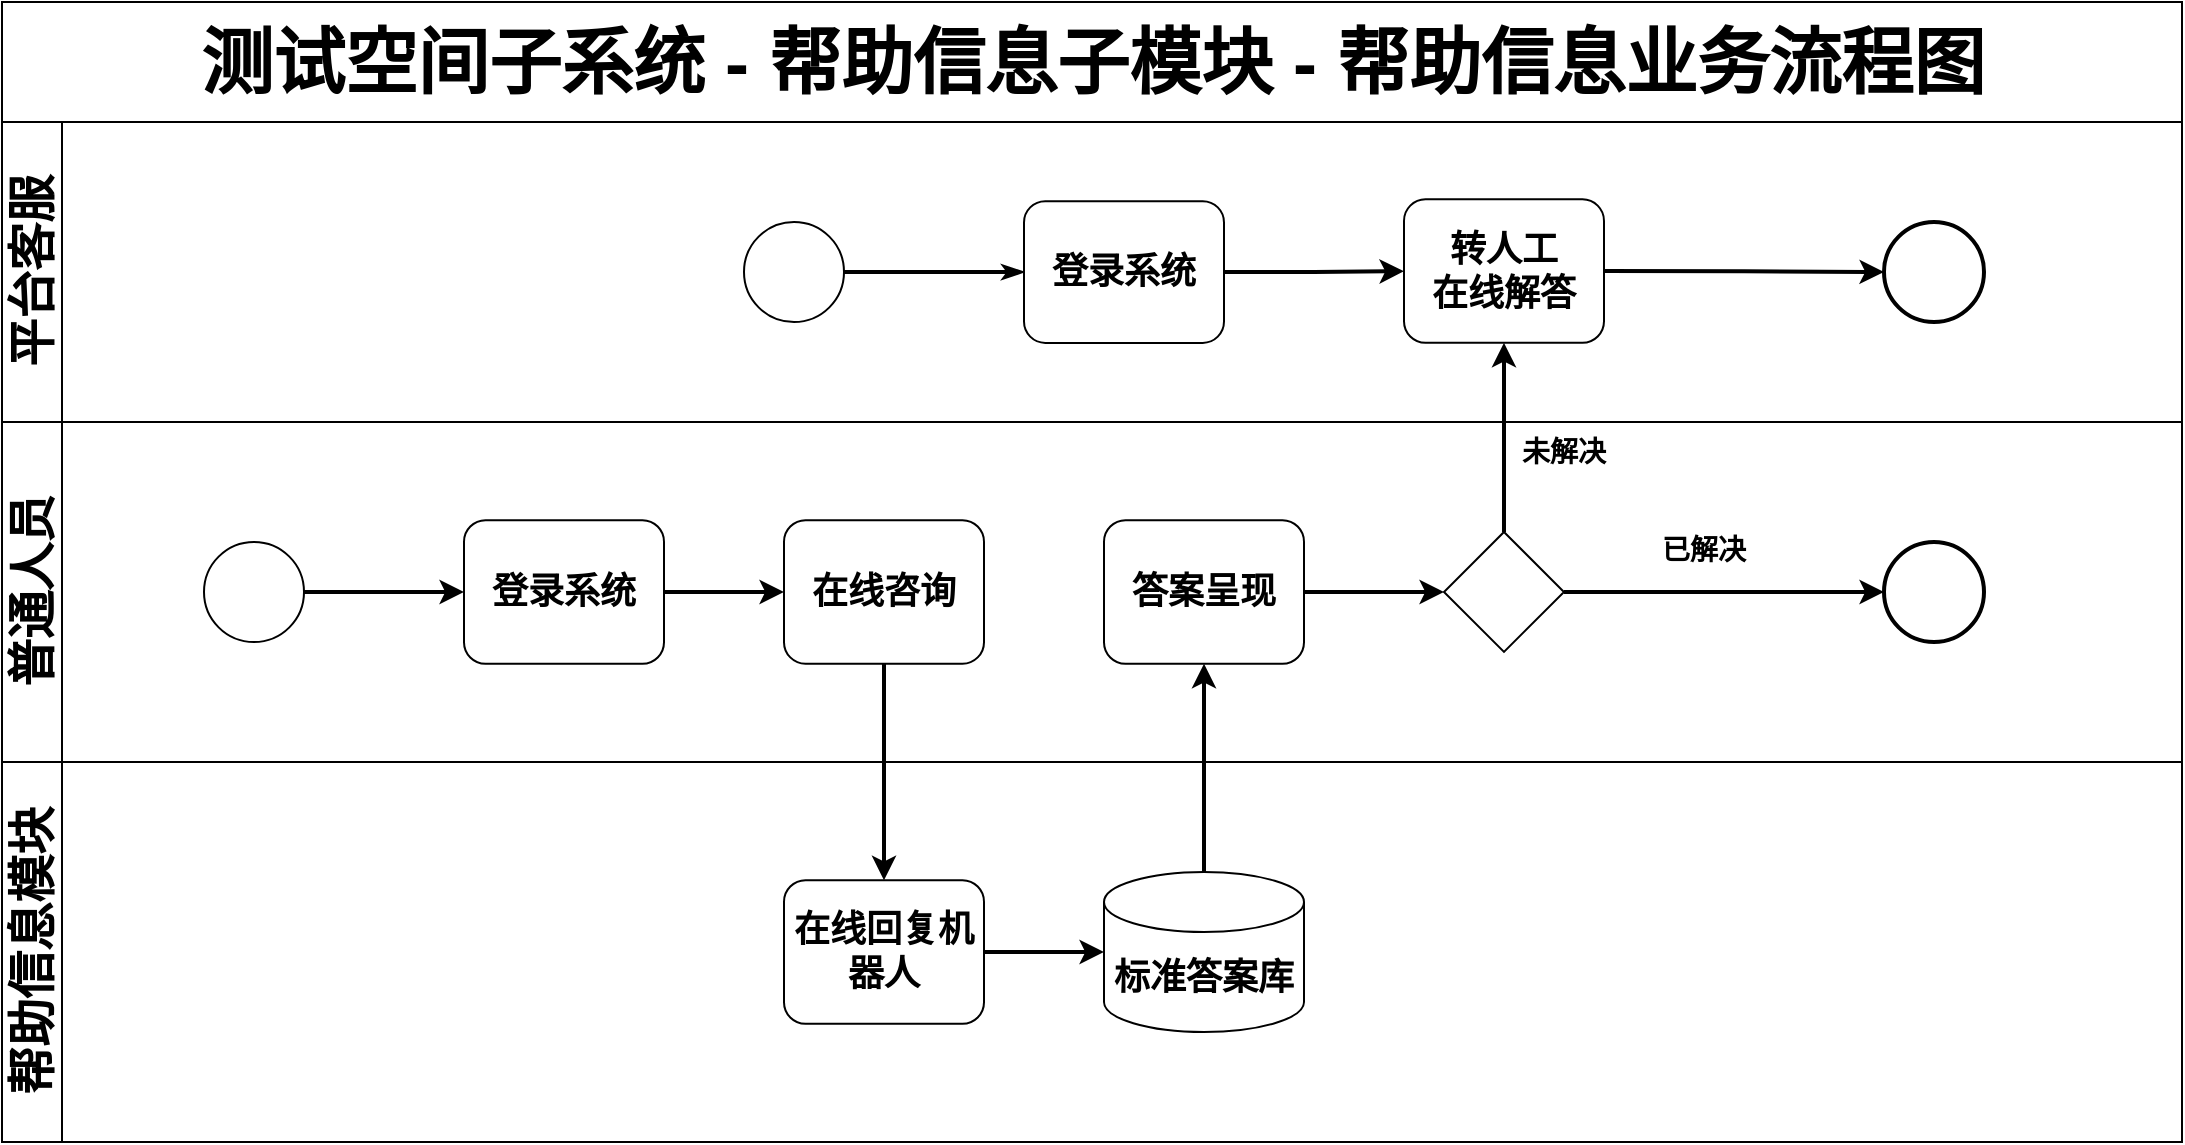 <mxfile version="15.4.0" type="device"><diagram name="Page-1" id="c7488fd3-1785-93aa-aadb-54a6760d102a"><mxGraphModel dx="1209" dy="801" grid="1" gridSize="10" guides="1" tooltips="1" connect="1" arrows="1" fold="1" page="1" pageScale="1" pageWidth="1169" pageHeight="827" background="none" math="0" shadow="0"><root><mxCell id="0"/><mxCell id="1" parent="0"/><mxCell id="2b4e8129b02d487f-1" value="&lt;span style=&quot;font-family: &amp;#34;helvetica&amp;#34;&quot;&gt;&lt;font style=&quot;font-size: 36px&quot;&gt;测试空间子系统 - 帮助信息子模块 - 帮助信息业务流程图&lt;/font&gt;&lt;/span&gt;" style="swimlane;html=1;childLayout=stackLayout;horizontal=1;startSize=60;horizontalStack=0;rounded=0;shadow=0;labelBackgroundColor=none;strokeWidth=1;fontFamily=Verdana;fontSize=8;align=center;" parent="1" vertex="1"><mxGeometry x="39" y="60" width="1090" height="570" as="geometry"/></mxCell><mxCell id="2b4e8129b02d487f-2" value="&lt;font style=&quot;font-size: 24px&quot;&gt;平台客服&lt;/font&gt;" style="swimlane;html=1;startSize=30;horizontal=0;" parent="2b4e8129b02d487f-1" vertex="1"><mxGeometry y="60" width="1090" height="150" as="geometry"><mxRectangle y="20" width="680" height="20" as="alternateBounds"/></mxGeometry></mxCell><mxCell id="2b4e8129b02d487f-18" style="edgeStyle=orthogonalEdgeStyle;rounded=0;html=1;labelBackgroundColor=none;startArrow=none;startFill=0;startSize=5;endArrow=classicThin;endFill=1;endSize=5;jettySize=auto;orthogonalLoop=1;strokeWidth=2;fontFamily=Verdana;fontSize=8" parent="2b4e8129b02d487f-2" source="2b4e8129b02d487f-5" target="2b4e8129b02d487f-6" edge="1"><mxGeometry relative="1" as="geometry"/></mxCell><mxCell id="2b4e8129b02d487f-5" value="" style="ellipse;whiteSpace=wrap;html=1;rounded=0;shadow=0;labelBackgroundColor=none;strokeWidth=1;fontFamily=Verdana;fontSize=8;align=center;" parent="2b4e8129b02d487f-2" vertex="1"><mxGeometry x="371" y="50" width="50" height="50" as="geometry"/></mxCell><mxCell id="IXR4rPP8eI_KipWpYIWv-3" style="edgeStyle=orthogonalEdgeStyle;rounded=0;orthogonalLoop=1;jettySize=auto;html=1;exitX=1;exitY=0.5;exitDx=0;exitDy=0;strokeWidth=2;" parent="2b4e8129b02d487f-2" source="2b4e8129b02d487f-6" target="IXR4rPP8eI_KipWpYIWv-1" edge="1"><mxGeometry relative="1" as="geometry"/></mxCell><mxCell id="2b4e8129b02d487f-6" value="&lt;span style=&quot;font-size: 18px&quot;&gt;&lt;b&gt;登录系统&lt;br&gt;&lt;/b&gt;&lt;/span&gt;" style="rounded=1;whiteSpace=wrap;html=1;shadow=0;labelBackgroundColor=none;strokeWidth=1;fontFamily=Verdana;fontSize=8;align=center;" parent="2b4e8129b02d487f-2" vertex="1"><mxGeometry x="511" y="39.57" width="100" height="70.87" as="geometry"/></mxCell><mxCell id="ok1EJl8owcNoyn2rm1Uu-11" style="edgeStyle=orthogonalEdgeStyle;rounded=0;orthogonalLoop=1;jettySize=auto;html=1;entryX=0;entryY=0.5;entryDx=0;entryDy=0;strokeWidth=2;exitX=1;exitY=0.5;exitDx=0;exitDy=0;" parent="2b4e8129b02d487f-2" source="IXR4rPP8eI_KipWpYIWv-1" target="ok1EJl8owcNoyn2rm1Uu-10" edge="1"><mxGeometry relative="1" as="geometry"><mxPoint x="820.4" y="75.1" as="sourcePoint"/></mxGeometry></mxCell><mxCell id="ok1EJl8owcNoyn2rm1Uu-10" value="" style="ellipse;whiteSpace=wrap;html=1;rounded=0;shadow=0;labelBackgroundColor=none;strokeWidth=2;fontFamily=Verdana;fontSize=8;align=center;" parent="2b4e8129b02d487f-2" vertex="1"><mxGeometry x="941" y="50" width="50" height="50" as="geometry"/></mxCell><mxCell id="IXR4rPP8eI_KipWpYIWv-1" value="&lt;span style=&quot;font-size: 18px&quot;&gt;&lt;b&gt;转人工&lt;br&gt;在线解答&lt;br&gt;&lt;/b&gt;&lt;/span&gt;" style="rounded=1;whiteSpace=wrap;html=1;shadow=0;labelBackgroundColor=none;strokeWidth=1;fontFamily=Verdana;fontSize=8;align=center;" parent="2b4e8129b02d487f-2" vertex="1"><mxGeometry x="701" y="38.68" width="100" height="71.75" as="geometry"/></mxCell><mxCell id="2b4e8129b02d487f-3" value="&lt;font style=&quot;font-size: 24px&quot;&gt;普通人员&lt;/font&gt;" style="swimlane;html=1;startSize=30;horizontal=0;" parent="2b4e8129b02d487f-1" vertex="1"><mxGeometry y="210" width="1090" height="170" as="geometry"/></mxCell><mxCell id="C1qFAyrEHweJqCCOYsjd-1" style="edgeStyle=orthogonalEdgeStyle;rounded=0;orthogonalLoop=1;jettySize=auto;html=1;exitX=1;exitY=0.5;exitDx=0;exitDy=0;entryX=0;entryY=0.5;entryDx=0;entryDy=0;strokeWidth=2;" parent="2b4e8129b02d487f-3" source="zCbduPKmyNDGT3lew_uM-1" target="zCbduPKmyNDGT3lew_uM-13" edge="1"><mxGeometry relative="1" as="geometry"/></mxCell><mxCell id="zCbduPKmyNDGT3lew_uM-1" value="" style="ellipse;whiteSpace=wrap;html=1;rounded=0;shadow=0;labelBackgroundColor=none;strokeWidth=1;fontFamily=Verdana;fontSize=8;align=center;" parent="2b4e8129b02d487f-3" vertex="1"><mxGeometry x="101" y="59.99" width="50" height="50" as="geometry"/></mxCell><mxCell id="IXR4rPP8eI_KipWpYIWv-4" style="edgeStyle=orthogonalEdgeStyle;rounded=0;orthogonalLoop=1;jettySize=auto;html=1;exitX=1;exitY=0.5;exitDx=0;exitDy=0;entryX=0;entryY=0.5;entryDx=0;entryDy=0;strokeWidth=2;" parent="2b4e8129b02d487f-3" source="zCbduPKmyNDGT3lew_uM-13" target="IXR4rPP8eI_KipWpYIWv-2" edge="1"><mxGeometry relative="1" as="geometry"/></mxCell><mxCell id="zCbduPKmyNDGT3lew_uM-13" value="&lt;span style=&quot;font-size: 18px&quot;&gt;&lt;b&gt;登录系统&lt;br&gt;&lt;/b&gt;&lt;/span&gt;" style="rounded=1;whiteSpace=wrap;html=1;shadow=0;labelBackgroundColor=none;strokeWidth=1;fontFamily=Verdana;fontSize=8;align=center;" parent="2b4e8129b02d487f-3" vertex="1"><mxGeometry x="231" y="49.12" width="100" height="71.75" as="geometry"/></mxCell><mxCell id="zCbduPKmyNDGT3lew_uM-16" value="" style="ellipse;whiteSpace=wrap;html=1;rounded=0;shadow=0;labelBackgroundColor=none;strokeWidth=2;fontFamily=Verdana;fontSize=8;align=center;" parent="2b4e8129b02d487f-3" vertex="1"><mxGeometry x="941" y="60.0" width="50" height="50" as="geometry"/></mxCell><mxCell id="IXR4rPP8eI_KipWpYIWv-2" value="&lt;span style=&quot;font-size: 18px&quot;&gt;&lt;b&gt;在线咨询&lt;br&gt;&lt;/b&gt;&lt;/span&gt;" style="rounded=1;whiteSpace=wrap;html=1;shadow=0;labelBackgroundColor=none;strokeWidth=1;fontFamily=Verdana;fontSize=8;align=center;" parent="2b4e8129b02d487f-3" vertex="1"><mxGeometry x="391" y="49.11" width="100" height="71.75" as="geometry"/></mxCell><mxCell id="LDojOAJYZPBcC1EIhwok-11" style="edgeStyle=orthogonalEdgeStyle;rounded=0;orthogonalLoop=1;jettySize=auto;html=1;exitX=1;exitY=0.5;exitDx=0;exitDy=0;entryX=0;entryY=0.5;entryDx=0;entryDy=0;entryPerimeter=0;strokeWidth=2;" edge="1" parent="2b4e8129b02d487f-3" source="LDojOAJYZPBcC1EIhwok-7" target="LDojOAJYZPBcC1EIhwok-10"><mxGeometry relative="1" as="geometry"/></mxCell><mxCell id="LDojOAJYZPBcC1EIhwok-7" value="&lt;span style=&quot;font-size: 18px&quot;&gt;&lt;b&gt;答案呈现&lt;br&gt;&lt;/b&gt;&lt;/span&gt;" style="rounded=1;whiteSpace=wrap;html=1;shadow=0;labelBackgroundColor=none;strokeWidth=1;fontFamily=Verdana;fontSize=8;align=center;" vertex="1" parent="2b4e8129b02d487f-3"><mxGeometry x="551" y="49.12" width="100" height="71.75" as="geometry"/></mxCell><mxCell id="LDojOAJYZPBcC1EIhwok-12" style="edgeStyle=orthogonalEdgeStyle;rounded=0;orthogonalLoop=1;jettySize=auto;html=1;exitX=1;exitY=0.5;exitDx=0;exitDy=0;exitPerimeter=0;entryX=0;entryY=0.5;entryDx=0;entryDy=0;strokeWidth=2;" edge="1" parent="2b4e8129b02d487f-3" source="LDojOAJYZPBcC1EIhwok-10" target="zCbduPKmyNDGT3lew_uM-16"><mxGeometry relative="1" as="geometry"/></mxCell><mxCell id="LDojOAJYZPBcC1EIhwok-10" value="" style="strokeWidth=1;html=1;shape=mxgraph.flowchart.decision;whiteSpace=wrap;rounded=1;shadow=0;labelBackgroundColor=none;fontFamily=Verdana;fontSize=8;align=center;fontStyle=0" vertex="1" parent="2b4e8129b02d487f-3"><mxGeometry x="721" y="54.99" width="59.99" height="59.99" as="geometry"/></mxCell><mxCell id="LDojOAJYZPBcC1EIhwok-13" value="已解决" style="text;html=1;strokeColor=none;fillColor=none;align=center;verticalAlign=middle;whiteSpace=wrap;rounded=0;fontSize=14;fontStyle=1" vertex="1" parent="2b4e8129b02d487f-3"><mxGeometry x="821" y="49" width="60" height="30" as="geometry"/></mxCell><mxCell id="LDojOAJYZPBcC1EIhwok-15" value="未解决" style="text;html=1;strokeColor=none;fillColor=none;align=center;verticalAlign=middle;whiteSpace=wrap;rounded=0;fontSize=14;fontStyle=1" vertex="1" parent="2b4e8129b02d487f-3"><mxGeometry x="751" width="60" height="30" as="geometry"/></mxCell><mxCell id="2b4e8129b02d487f-4" value="&lt;font style=&quot;font-size: 24px&quot;&gt;帮助信息模块&lt;/font&gt;" style="swimlane;html=1;startSize=30;horizontal=0;" parent="2b4e8129b02d487f-1" vertex="1"><mxGeometry y="380" width="1090" height="190" as="geometry"/></mxCell><mxCell id="vXqobdOyYV7f5jVYi2hU-1" value="&lt;span style=&quot;font-size: 18px&quot;&gt;&lt;b&gt;标准答案库&lt;/b&gt;&lt;/span&gt;" style="shape=cylinder3;whiteSpace=wrap;html=1;boundedLbl=1;backgroundOutline=1;size=15;" parent="2b4e8129b02d487f-4" vertex="1"><mxGeometry x="551" y="55.01" width="100" height="80" as="geometry"/></mxCell><mxCell id="LDojOAJYZPBcC1EIhwok-6" style="edgeStyle=orthogonalEdgeStyle;rounded=0;orthogonalLoop=1;jettySize=auto;html=1;exitX=1;exitY=0.5;exitDx=0;exitDy=0;entryX=0;entryY=0.5;entryDx=0;entryDy=0;entryPerimeter=0;strokeWidth=2;" edge="1" parent="2b4e8129b02d487f-4" source="LDojOAJYZPBcC1EIhwok-3" target="vXqobdOyYV7f5jVYi2hU-1"><mxGeometry relative="1" as="geometry"/></mxCell><mxCell id="LDojOAJYZPBcC1EIhwok-3" value="&lt;span style=&quot;font-size: 18px&quot;&gt;&lt;b&gt;在线回复机器人&lt;br&gt;&lt;/b&gt;&lt;/span&gt;" style="rounded=1;whiteSpace=wrap;html=1;shadow=0;labelBackgroundColor=none;strokeWidth=1;fontFamily=Verdana;fontSize=8;align=center;" vertex="1" parent="2b4e8129b02d487f-4"><mxGeometry x="391" y="59.13" width="100" height="71.75" as="geometry"/></mxCell><mxCell id="LDojOAJYZPBcC1EIhwok-5" style="edgeStyle=orthogonalEdgeStyle;rounded=0;orthogonalLoop=1;jettySize=auto;html=1;exitX=0.5;exitY=1;exitDx=0;exitDy=0;entryX=0.5;entryY=0;entryDx=0;entryDy=0;strokeWidth=2;" edge="1" parent="2b4e8129b02d487f-1" source="IXR4rPP8eI_KipWpYIWv-2" target="LDojOAJYZPBcC1EIhwok-3"><mxGeometry relative="1" as="geometry"/></mxCell><mxCell id="LDojOAJYZPBcC1EIhwok-8" style="edgeStyle=orthogonalEdgeStyle;rounded=0;orthogonalLoop=1;jettySize=auto;html=1;exitX=0.5;exitY=0;exitDx=0;exitDy=0;exitPerimeter=0;entryX=0.5;entryY=1;entryDx=0;entryDy=0;strokeWidth=2;" edge="1" parent="2b4e8129b02d487f-1" source="vXqobdOyYV7f5jVYi2hU-1" target="LDojOAJYZPBcC1EIhwok-7"><mxGeometry relative="1" as="geometry"/></mxCell><mxCell id="LDojOAJYZPBcC1EIhwok-14" style="edgeStyle=orthogonalEdgeStyle;rounded=0;orthogonalLoop=1;jettySize=auto;html=1;exitX=0.5;exitY=0;exitDx=0;exitDy=0;exitPerimeter=0;entryX=0.5;entryY=1;entryDx=0;entryDy=0;fontSize=14;strokeWidth=2;" edge="1" parent="2b4e8129b02d487f-1" source="LDojOAJYZPBcC1EIhwok-10" target="IXR4rPP8eI_KipWpYIWv-1"><mxGeometry relative="1" as="geometry"/></mxCell></root></mxGraphModel></diagram></mxfile>
